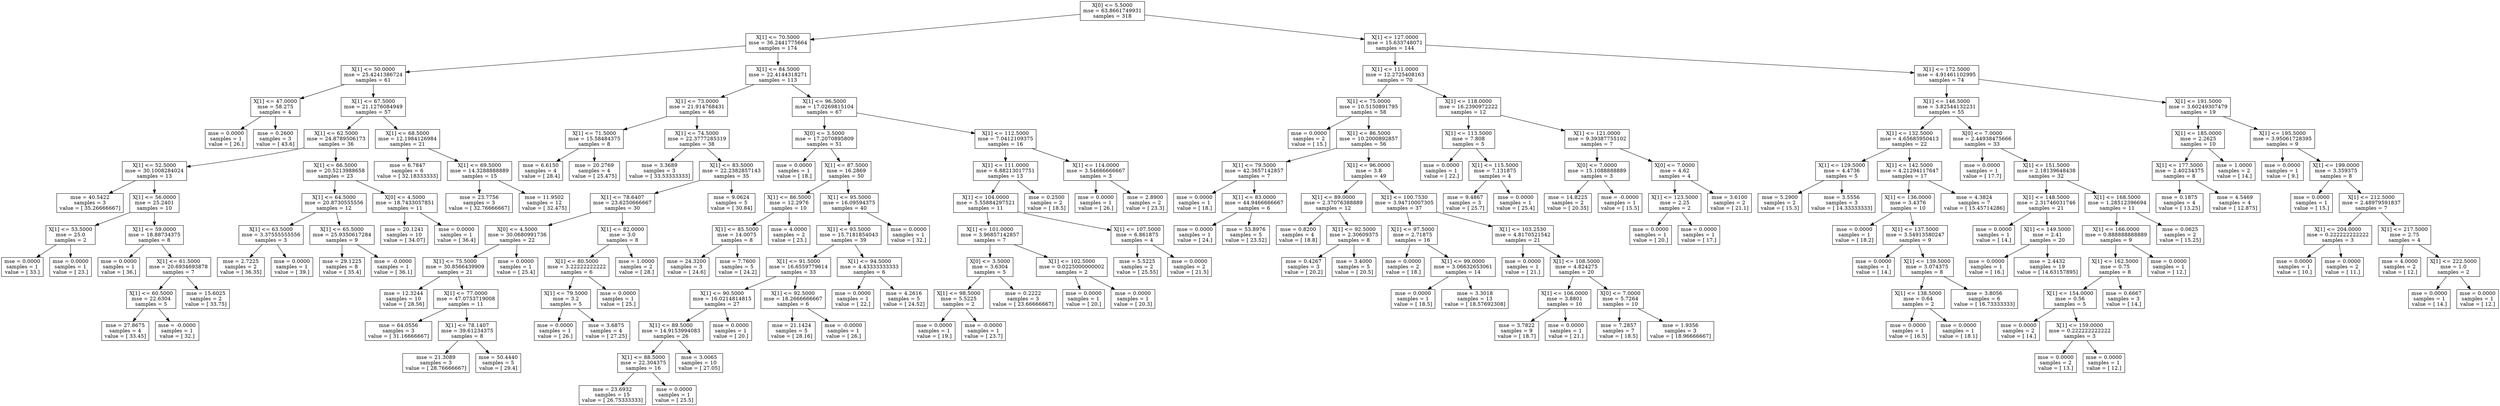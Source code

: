digraph Tree {
0 [label="X[0] <= 5.5000\nmse = 63.8661749931\nsamples = 318", shape="box"] ;
1 [label="X[1] <= 70.5000\nmse = 36.2441775664\nsamples = 174", shape="box"] ;
0 -> 1 ;
2 [label="X[1] <= 50.0000\nmse = 25.4241386724\nsamples = 61", shape="box"] ;
1 -> 2 ;
3 [label="X[1] <= 47.0000\nmse = 58.275\nsamples = 4", shape="box"] ;
2 -> 3 ;
4 [label="mse = 0.0000\nsamples = 1\nvalue = [ 26.]", shape="box"] ;
3 -> 4 ;
5 [label="mse = 0.2600\nsamples = 3\nvalue = [ 43.6]", shape="box"] ;
3 -> 5 ;
6 [label="X[1] <= 67.5000\nmse = 21.1276084949\nsamples = 57", shape="box"] ;
2 -> 6 ;
7 [label="X[1] <= 62.5000\nmse = 24.8789506173\nsamples = 36", shape="box"] ;
6 -> 7 ;
8 [label="X[1] <= 52.5000\nmse = 30.1008284024\nsamples = 13", shape="box"] ;
7 -> 8 ;
9 [label="mse = 40.5422\nsamples = 3\nvalue = [ 35.26666667]", shape="box"] ;
8 -> 9 ;
10 [label="X[1] <= 56.0000\nmse = 25.2401\nsamples = 10", shape="box"] ;
8 -> 10 ;
11 [label="X[1] <= 53.5000\nmse = 25.0\nsamples = 2", shape="box"] ;
10 -> 11 ;
12 [label="mse = 0.0000\nsamples = 1\nvalue = [ 33.]", shape="box"] ;
11 -> 12 ;
13 [label="mse = 0.0000\nsamples = 1\nvalue = [ 23.]", shape="box"] ;
11 -> 13 ;
14 [label="X[1] <= 59.0000\nmse = 18.88734375\nsamples = 8", shape="box"] ;
10 -> 14 ;
15 [label="mse = 0.0000\nsamples = 1\nvalue = [ 36.]", shape="box"] ;
14 -> 15 ;
16 [label="X[1] <= 61.5000\nmse = 20.6934693878\nsamples = 7", shape="box"] ;
14 -> 16 ;
17 [label="X[1] <= 60.5000\nmse = 22.6304\nsamples = 5", shape="box"] ;
16 -> 17 ;
18 [label="mse = 27.8675\nsamples = 4\nvalue = [ 33.45]", shape="box"] ;
17 -> 18 ;
19 [label="mse = -0.0000\nsamples = 1\nvalue = [ 32.]", shape="box"] ;
17 -> 19 ;
20 [label="mse = 15.6025\nsamples = 2\nvalue = [ 33.75]", shape="box"] ;
16 -> 20 ;
21 [label="X[1] <= 66.5000\nmse = 20.5213988658\nsamples = 23", shape="box"] ;
7 -> 21 ;
22 [label="X[1] <= 64.5000\nmse = 20.8730555556\nsamples = 12", shape="box"] ;
21 -> 22 ;
23 [label="X[1] <= 63.5000\nmse = 3.37555555556\nsamples = 3", shape="box"] ;
22 -> 23 ;
24 [label="mse = 2.7225\nsamples = 2\nvalue = [ 36.35]", shape="box"] ;
23 -> 24 ;
25 [label="mse = 0.0000\nsamples = 1\nvalue = [ 39.]", shape="box"] ;
23 -> 25 ;
26 [label="X[1] <= 65.5000\nmse = 25.9350617284\nsamples = 9", shape="box"] ;
22 -> 26 ;
27 [label="mse = 29.1225\nsamples = 8\nvalue = [ 35.4]", shape="box"] ;
26 -> 27 ;
28 [label="mse = -0.0000\nsamples = 1\nvalue = [ 36.1]", shape="box"] ;
26 -> 28 ;
29 [label="X[0] <= 4.5000\nmse = 18.7433057851\nsamples = 11", shape="box"] ;
21 -> 29 ;
30 [label="mse = 20.1241\nsamples = 10\nvalue = [ 34.07]", shape="box"] ;
29 -> 30 ;
31 [label="mse = 0.0000\nsamples = 1\nvalue = [ 36.4]", shape="box"] ;
29 -> 31 ;
32 [label="X[1] <= 68.5000\nmse = 12.1984126984\nsamples = 21", shape="box"] ;
6 -> 32 ;
33 [label="mse = 6.7847\nsamples = 6\nvalue = [ 32.18333333]", shape="box"] ;
32 -> 33 ;
34 [label="X[1] <= 69.5000\nmse = 14.3288888889\nsamples = 15", shape="box"] ;
32 -> 34 ;
35 [label="mse = 23.7756\nsamples = 3\nvalue = [ 32.76666667]", shape="box"] ;
34 -> 35 ;
36 [label="mse = 11.9502\nsamples = 12\nvalue = [ 32.475]", shape="box"] ;
34 -> 36 ;
37 [label="X[1] <= 84.5000\nmse = 22.4144318271\nsamples = 113", shape="box"] ;
1 -> 37 ;
38 [label="X[1] <= 73.0000\nmse = 21.914768431\nsamples = 46", shape="box"] ;
37 -> 38 ;
39 [label="X[1] <= 71.5000\nmse = 15.58484375\nsamples = 8", shape="box"] ;
38 -> 39 ;
40 [label="mse = 6.6150\nsamples = 4\nvalue = [ 28.4]", shape="box"] ;
39 -> 40 ;
41 [label="mse = 20.2769\nsamples = 4\nvalue = [ 25.475]", shape="box"] ;
39 -> 41 ;
42 [label="X[1] <= 74.5000\nmse = 22.3777285319\nsamples = 38", shape="box"] ;
38 -> 42 ;
43 [label="mse = 3.3689\nsamples = 3\nvalue = [ 33.53333333]", shape="box"] ;
42 -> 43 ;
44 [label="X[1] <= 83.5000\nmse = 22.2382857143\nsamples = 35", shape="box"] ;
42 -> 44 ;
45 [label="X[1] <= 78.6407\nmse = 23.6250666667\nsamples = 30", shape="box"] ;
44 -> 45 ;
46 [label="X[0] <= 4.5000\nmse = 30.0680991736\nsamples = 22", shape="box"] ;
45 -> 46 ;
47 [label="X[1] <= 75.5000\nmse = 30.8566439909\nsamples = 21", shape="box"] ;
46 -> 47 ;
48 [label="mse = 12.3244\nsamples = 10\nvalue = [ 28.56]", shape="box"] ;
47 -> 48 ;
49 [label="X[1] <= 77.0000\nmse = 47.0753719008\nsamples = 11", shape="box"] ;
47 -> 49 ;
50 [label="mse = 64.0556\nsamples = 3\nvalue = [ 31.16666667]", shape="box"] ;
49 -> 50 ;
51 [label="X[1] <= 78.1407\nmse = 39.61234375\nsamples = 8", shape="box"] ;
49 -> 51 ;
52 [label="mse = 21.3089\nsamples = 3\nvalue = [ 28.76666667]", shape="box"] ;
51 -> 52 ;
53 [label="mse = 50.4440\nsamples = 5\nvalue = [ 29.4]", shape="box"] ;
51 -> 53 ;
54 [label="mse = 0.0000\nsamples = 1\nvalue = [ 25.4]", shape="box"] ;
46 -> 54 ;
55 [label="X[1] <= 82.0000\nmse = 3.0\nsamples = 8", shape="box"] ;
45 -> 55 ;
56 [label="X[1] <= 80.5000\nmse = 3.22222222222\nsamples = 6", shape="box"] ;
55 -> 56 ;
57 [label="X[1] <= 79.5000\nmse = 3.2\nsamples = 5", shape="box"] ;
56 -> 57 ;
58 [label="mse = 0.0000\nsamples = 1\nvalue = [ 26.]", shape="box"] ;
57 -> 58 ;
59 [label="mse = 3.6875\nsamples = 4\nvalue = [ 27.25]", shape="box"] ;
57 -> 59 ;
60 [label="mse = 0.0000\nsamples = 1\nvalue = [ 25.]", shape="box"] ;
56 -> 60 ;
61 [label="mse = 1.0000\nsamples = 2\nvalue = [ 28.]", shape="box"] ;
55 -> 61 ;
62 [label="mse = 9.0624\nsamples = 5\nvalue = [ 30.84]", shape="box"] ;
44 -> 62 ;
63 [label="X[1] <= 96.5000\nmse = 17.0269815104\nsamples = 67", shape="box"] ;
37 -> 63 ;
64 [label="X[0] <= 3.5000\nmse = 17.2070895809\nsamples = 51", shape="box"] ;
63 -> 64 ;
65 [label="mse = 0.0000\nsamples = 1\nvalue = [ 18.]", shape="box"] ;
64 -> 65 ;
66 [label="X[1] <= 87.5000\nmse = 16.2869\nsamples = 50", shape="box"] ;
64 -> 66 ;
67 [label="X[1] <= 86.5000\nmse = 12.2976\nsamples = 10", shape="box"] ;
66 -> 67 ;
68 [label="X[1] <= 85.5000\nmse = 14.0075\nsamples = 8", shape="box"] ;
67 -> 68 ;
69 [label="mse = 24.3200\nsamples = 3\nvalue = [ 24.6]", shape="box"] ;
68 -> 69 ;
70 [label="mse = 7.7600\nsamples = 5\nvalue = [ 24.2]", shape="box"] ;
68 -> 70 ;
71 [label="mse = 4.0000\nsamples = 2\nvalue = [ 23.]", shape="box"] ;
67 -> 71 ;
72 [label="X[1] <= 95.5000\nmse = 16.09594375\nsamples = 40", shape="box"] ;
66 -> 72 ;
73 [label="X[1] <= 93.5000\nmse = 15.7181854043\nsamples = 39", shape="box"] ;
72 -> 73 ;
74 [label="X[1] <= 91.5000\nmse = 16.6559779614\nsamples = 33", shape="box"] ;
73 -> 74 ;
75 [label="X[1] <= 90.5000\nmse = 16.0214814815\nsamples = 27", shape="box"] ;
74 -> 75 ;
76 [label="X[1] <= 89.5000\nmse = 14.9153994083\nsamples = 26", shape="box"] ;
75 -> 76 ;
77 [label="X[1] <= 88.5000\nmse = 22.304375\nsamples = 16", shape="box"] ;
76 -> 77 ;
78 [label="mse = 23.6932\nsamples = 15\nvalue = [ 26.75333333]", shape="box"] ;
77 -> 78 ;
79 [label="mse = 0.0000\nsamples = 1\nvalue = [ 25.5]", shape="box"] ;
77 -> 79 ;
80 [label="mse = 3.0065\nsamples = 10\nvalue = [ 27.05]", shape="box"] ;
76 -> 80 ;
81 [label="mse = 0.0000\nsamples = 1\nvalue = [ 20.]", shape="box"] ;
75 -> 81 ;
82 [label="X[1] <= 92.5000\nmse = 18.2666666667\nsamples = 6", shape="box"] ;
74 -> 82 ;
83 [label="mse = 21.1424\nsamples = 5\nvalue = [ 28.16]", shape="box"] ;
82 -> 83 ;
84 [label="mse = -0.0000\nsamples = 1\nvalue = [ 26.]", shape="box"] ;
82 -> 84 ;
85 [label="X[1] <= 94.5000\nmse = 4.43333333333\nsamples = 6", shape="box"] ;
73 -> 85 ;
86 [label="mse = 0.0000\nsamples = 1\nvalue = [ 22.]", shape="box"] ;
85 -> 86 ;
87 [label="mse = 4.2616\nsamples = 5\nvalue = [ 24.52]", shape="box"] ;
85 -> 87 ;
88 [label="mse = 0.0000\nsamples = 1\nvalue = [ 32.]", shape="box"] ;
72 -> 88 ;
89 [label="X[1] <= 112.5000\nmse = 7.0412109375\nsamples = 16", shape="box"] ;
63 -> 89 ;
90 [label="X[1] <= 111.0000\nmse = 6.88213017751\nsamples = 13", shape="box"] ;
89 -> 90 ;
91 [label="X[1] <= 104.0000\nmse = 5.55884297521\nsamples = 11", shape="box"] ;
90 -> 91 ;
92 [label="X[1] <= 101.0000\nmse = 3.96857142857\nsamples = 7", shape="box"] ;
91 -> 92 ;
93 [label="X[0] <= 3.5000\nmse = 3.6304\nsamples = 5", shape="box"] ;
92 -> 93 ;
94 [label="X[1] <= 98.5000\nmse = 5.5225\nsamples = 2", shape="box"] ;
93 -> 94 ;
95 [label="mse = 0.0000\nsamples = 1\nvalue = [ 19.]", shape="box"] ;
94 -> 95 ;
96 [label="mse = -0.0000\nsamples = 1\nvalue = [ 23.7]", shape="box"] ;
94 -> 96 ;
97 [label="mse = 0.2222\nsamples = 3\nvalue = [ 23.66666667]", shape="box"] ;
93 -> 97 ;
98 [label="X[1] <= 102.5000\nmse = 0.0225000000002\nsamples = 2", shape="box"] ;
92 -> 98 ;
99 [label="mse = 0.0000\nsamples = 1\nvalue = [ 20.]", shape="box"] ;
98 -> 99 ;
100 [label="mse = 0.0000\nsamples = 1\nvalue = [ 20.3]", shape="box"] ;
98 -> 100 ;
101 [label="X[1] <= 107.5000\nmse = 6.861875\nsamples = 4", shape="box"] ;
91 -> 101 ;
102 [label="mse = 5.5225\nsamples = 2\nvalue = [ 25.55]", shape="box"] ;
101 -> 102 ;
103 [label="mse = 0.0000\nsamples = 2\nvalue = [ 21.5]", shape="box"] ;
101 -> 103 ;
104 [label="mse = 0.2500\nsamples = 2\nvalue = [ 18.5]", shape="box"] ;
90 -> 104 ;
105 [label="X[1] <= 114.0000\nmse = 3.54666666667\nsamples = 3", shape="box"] ;
89 -> 105 ;
106 [label="mse = 0.0000\nsamples = 1\nvalue = [ 26.]", shape="box"] ;
105 -> 106 ;
107 [label="mse = 2.8900\nsamples = 2\nvalue = [ 23.3]", shape="box"] ;
105 -> 107 ;
108 [label="X[1] <= 127.0000\nmse = 15.633748071\nsamples = 144", shape="box"] ;
0 -> 108 ;
109 [label="X[1] <= 111.0000\nmse = 12.2725408163\nsamples = 70", shape="box"] ;
108 -> 109 ;
110 [label="X[1] <= 75.0000\nmse = 10.5150891795\nsamples = 58", shape="box"] ;
109 -> 110 ;
111 [label="mse = 0.0000\nsamples = 2\nvalue = [ 15.]", shape="box"] ;
110 -> 111 ;
112 [label="X[1] <= 86.5000\nmse = 10.2000892857\nsamples = 56", shape="box"] ;
110 -> 112 ;
113 [label="X[1] <= 79.5000\nmse = 42.3657142857\nsamples = 7", shape="box"] ;
112 -> 113 ;
114 [label="mse = 0.0000\nsamples = 1\nvalue = [ 18.]", shape="box"] ;
113 -> 114 ;
115 [label="X[1] <= 83.0000\nmse = 44.9466666667\nsamples = 6", shape="box"] ;
113 -> 115 ;
116 [label="mse = 0.0000\nsamples = 1\nvalue = [ 24.]", shape="box"] ;
115 -> 116 ;
117 [label="mse = 53.8976\nsamples = 5\nvalue = [ 23.52]", shape="box"] ;
115 -> 117 ;
118 [label="X[1] <= 96.0000\nmse = 3.8\nsamples = 49", shape="box"] ;
112 -> 118 ;
119 [label="X[1] <= 89.0000\nmse = 2.37076388889\nsamples = 12", shape="box"] ;
118 -> 119 ;
120 [label="mse = 0.8200\nsamples = 4\nvalue = [ 18.8]", shape="box"] ;
119 -> 120 ;
121 [label="X[1] <= 92.5000\nmse = 2.30609375\nsamples = 8", shape="box"] ;
119 -> 121 ;
122 [label="mse = 0.4267\nsamples = 3\nvalue = [ 20.2]", shape="box"] ;
121 -> 122 ;
123 [label="mse = 3.4000\nsamples = 5\nvalue = [ 20.5]", shape="box"] ;
121 -> 123 ;
124 [label="X[1] <= 100.7530\nmse = 3.94710007305\nsamples = 37", shape="box"] ;
118 -> 124 ;
125 [label="X[1] <= 97.5000\nmse = 2.71875\nsamples = 16", shape="box"] ;
124 -> 125 ;
126 [label="mse = 0.0000\nsamples = 2\nvalue = [ 18.]", shape="box"] ;
125 -> 126 ;
127 [label="X[1] <= 99.0000\nmse = 3.06632653061\nsamples = 14", shape="box"] ;
125 -> 127 ;
128 [label="mse = 0.0000\nsamples = 1\nvalue = [ 18.5]", shape="box"] ;
127 -> 128 ;
129 [label="mse = 3.3018\nsamples = 13\nvalue = [ 18.57692308]", shape="box"] ;
127 -> 129 ;
130 [label="X[1] <= 103.2530\nmse = 4.8170521542\nsamples = 21", shape="box"] ;
124 -> 130 ;
131 [label="mse = 0.0000\nsamples = 1\nvalue = [ 21.]", shape="box"] ;
130 -> 131 ;
132 [label="X[1] <= 108.5000\nmse = 4.824275\nsamples = 20", shape="box"] ;
130 -> 132 ;
133 [label="X[1] <= 106.0000\nmse = 3.8801\nsamples = 10", shape="box"] ;
132 -> 133 ;
134 [label="mse = 3.7822\nsamples = 9\nvalue = [ 18.7]", shape="box"] ;
133 -> 134 ;
135 [label="mse = 0.0000\nsamples = 1\nvalue = [ 21.]", shape="box"] ;
133 -> 135 ;
136 [label="X[0] <= 7.0000\nmse = 5.7264\nsamples = 10", shape="box"] ;
132 -> 136 ;
137 [label="mse = 7.2857\nsamples = 7\nvalue = [ 18.5]", shape="box"] ;
136 -> 137 ;
138 [label="mse = 1.9356\nsamples = 3\nvalue = [ 18.96666667]", shape="box"] ;
136 -> 138 ;
139 [label="X[1] <= 118.0000\nmse = 16.2390972222\nsamples = 12", shape="box"] ;
109 -> 139 ;
140 [label="X[1] <= 113.5000\nmse = 7.808\nsamples = 5", shape="box"] ;
139 -> 140 ;
141 [label="mse = 0.0000\nsamples = 1\nvalue = [ 22.]", shape="box"] ;
140 -> 141 ;
142 [label="X[1] <= 115.5000\nmse = 7.131875\nsamples = 4", shape="box"] ;
140 -> 142 ;
143 [label="mse = 9.4867\nsamples = 3\nvalue = [ 25.7]", shape="box"] ;
142 -> 143 ;
144 [label="mse = 0.0000\nsamples = 1\nvalue = [ 25.4]", shape="box"] ;
142 -> 144 ;
145 [label="X[1] <= 121.0000\nmse = 9.39387755102\nsamples = 7", shape="box"] ;
139 -> 145 ;
146 [label="X[0] <= 7.0000\nmse = 15.1088888889\nsamples = 3", shape="box"] ;
145 -> 146 ;
147 [label="mse = 14.8225\nsamples = 2\nvalue = [ 20.35]", shape="box"] ;
146 -> 147 ;
148 [label="mse = -0.0000\nsamples = 1\nvalue = [ 15.5]", shape="box"] ;
146 -> 148 ;
149 [label="X[0] <= 7.0000\nmse = 4.62\nsamples = 4", shape="box"] ;
145 -> 149 ;
150 [label="X[1] <= 123.5000\nmse = 2.25\nsamples = 2", shape="box"] ;
149 -> 150 ;
151 [label="mse = 0.0000\nsamples = 1\nvalue = [ 20.]", shape="box"] ;
150 -> 151 ;
152 [label="mse = 0.0000\nsamples = 1\nvalue = [ 17.]", shape="box"] ;
150 -> 152 ;
153 [label="mse = 3.6100\nsamples = 2\nvalue = [ 21.1]", shape="box"] ;
149 -> 153 ;
154 [label="X[1] <= 172.5000\nmse = 4.91461102995\nsamples = 74", shape="box"] ;
108 -> 154 ;
155 [label="X[1] <= 146.5000\nmse = 3.82544132231\nsamples = 55", shape="box"] ;
154 -> 155 ;
156 [label="X[1] <= 132.5000\nmse = 4.65685950413\nsamples = 22", shape="box"] ;
155 -> 156 ;
157 [label="X[1] <= 129.5000\nmse = 4.4736\nsamples = 5", shape="box"] ;
156 -> 157 ;
158 [label="mse = 5.2900\nsamples = 2\nvalue = [ 15.3]", shape="box"] ;
157 -> 158 ;
159 [label="mse = 3.5556\nsamples = 3\nvalue = [ 14.33333333]", shape="box"] ;
157 -> 159 ;
160 [label="X[1] <= 142.5000\nmse = 4.21294117647\nsamples = 17", shape="box"] ;
156 -> 160 ;
161 [label="X[1] <= 136.0000\nmse = 3.4376\nsamples = 10", shape="box"] ;
160 -> 161 ;
162 [label="mse = 0.0000\nsamples = 1\nvalue = [ 18.2]", shape="box"] ;
161 -> 162 ;
163 [label="X[1] <= 137.5000\nmse = 3.54913580247\nsamples = 9", shape="box"] ;
161 -> 163 ;
164 [label="mse = 0.0000\nsamples = 1\nvalue = [ 14.]", shape="box"] ;
163 -> 164 ;
165 [label="X[1] <= 139.5000\nmse = 3.074375\nsamples = 8", shape="box"] ;
163 -> 165 ;
166 [label="X[1] <= 138.5000\nmse = 0.64\nsamples = 2", shape="box"] ;
165 -> 166 ;
167 [label="mse = 0.0000\nsamples = 1\nvalue = [ 16.5]", shape="box"] ;
166 -> 167 ;
168 [label="mse = 0.0000\nsamples = 1\nvalue = [ 18.1]", shape="box"] ;
166 -> 168 ;
169 [label="mse = 3.8056\nsamples = 6\nvalue = [ 16.73333333]", shape="box"] ;
165 -> 169 ;
170 [label="mse = 4.3824\nsamples = 7\nvalue = [ 15.45714286]", shape="box"] ;
160 -> 170 ;
171 [label="X[0] <= 7.0000\nmse = 2.44938475666\nsamples = 33", shape="box"] ;
155 -> 171 ;
172 [label="mse = 0.0000\nsamples = 1\nvalue = [ 17.7]", shape="box"] ;
171 -> 172 ;
173 [label="X[1] <= 151.5000\nmse = 2.18139648438\nsamples = 32", shape="box"] ;
171 -> 173 ;
174 [label="X[1] <= 148.5000\nmse = 2.31746031746\nsamples = 21", shape="box"] ;
173 -> 174 ;
175 [label="mse = 0.0000\nsamples = 1\nvalue = [ 14.]", shape="box"] ;
174 -> 175 ;
176 [label="X[1] <= 149.5000\nmse = 2.41\nsamples = 20", shape="box"] ;
174 -> 176 ;
177 [label="mse = 0.0000\nsamples = 1\nvalue = [ 16.]", shape="box"] ;
176 -> 177 ;
178 [label="mse = 2.4432\nsamples = 19\nvalue = [ 14.63157895]", shape="box"] ;
176 -> 178 ;
179 [label="X[1] <= 168.5000\nmse = 1.28512396694\nsamples = 11", shape="box"] ;
173 -> 179 ;
180 [label="X[1] <= 166.0000\nmse = 0.888888888889\nsamples = 9", shape="box"] ;
179 -> 180 ;
181 [label="X[1] <= 162.5000\nmse = 0.75\nsamples = 8", shape="box"] ;
180 -> 181 ;
182 [label="X[1] <= 154.0000\nmse = 0.56\nsamples = 5", shape="box"] ;
181 -> 182 ;
183 [label="mse = 0.0000\nsamples = 2\nvalue = [ 14.]", shape="box"] ;
182 -> 183 ;
184 [label="X[1] <= 159.0000\nmse = 0.222222222222\nsamples = 3", shape="box"] ;
182 -> 184 ;
185 [label="mse = 0.0000\nsamples = 2\nvalue = [ 13.]", shape="box"] ;
184 -> 185 ;
186 [label="mse = 0.0000\nsamples = 1\nvalue = [ 12.]", shape="box"] ;
184 -> 186 ;
187 [label="mse = 0.6667\nsamples = 3\nvalue = [ 14.]", shape="box"] ;
181 -> 187 ;
188 [label="mse = 0.0000\nsamples = 1\nvalue = [ 12.]", shape="box"] ;
180 -> 188 ;
189 [label="mse = 0.0625\nsamples = 2\nvalue = [ 15.25]", shape="box"] ;
179 -> 189 ;
190 [label="X[1] <= 191.5000\nmse = 3.60249307479\nsamples = 19", shape="box"] ;
154 -> 190 ;
191 [label="X[1] <= 185.0000\nmse = 2.2625\nsamples = 10", shape="box"] ;
190 -> 191 ;
192 [label="X[1] <= 177.5000\nmse = 2.40234375\nsamples = 8", shape="box"] ;
191 -> 192 ;
193 [label="mse = 0.1875\nsamples = 4\nvalue = [ 13.25]", shape="box"] ;
192 -> 193 ;
194 [label="mse = 4.5469\nsamples = 4\nvalue = [ 12.875]", shape="box"] ;
192 -> 194 ;
195 [label="mse = 1.0000\nsamples = 2\nvalue = [ 14.]", shape="box"] ;
191 -> 195 ;
196 [label="X[1] <= 195.5000\nmse = 3.95061728395\nsamples = 9", shape="box"] ;
190 -> 196 ;
197 [label="mse = 0.0000\nsamples = 1\nvalue = [ 9.]", shape="box"] ;
196 -> 197 ;
198 [label="X[1] <= 199.0000\nmse = 3.359375\nsamples = 8", shape="box"] ;
196 -> 198 ;
199 [label="mse = 0.0000\nsamples = 1\nvalue = [ 15.]", shape="box"] ;
198 -> 199 ;
200 [label="X[1] <= 212.5000\nmse = 2.48979591837\nsamples = 7", shape="box"] ;
198 -> 200 ;
201 [label="X[1] <= 204.0000\nmse = 0.222222222222\nsamples = 3", shape="box"] ;
200 -> 201 ;
202 [label="mse = 0.0000\nsamples = 1\nvalue = [ 10.]", shape="box"] ;
201 -> 202 ;
203 [label="mse = 0.0000\nsamples = 2\nvalue = [ 11.]", shape="box"] ;
201 -> 203 ;
204 [label="X[1] <= 217.5000\nmse = 2.75\nsamples = 4", shape="box"] ;
200 -> 204 ;
205 [label="mse = 4.0000\nsamples = 2\nvalue = [ 12.]", shape="box"] ;
204 -> 205 ;
206 [label="X[1] <= 222.5000\nmse = 1.0\nsamples = 2", shape="box"] ;
204 -> 206 ;
207 [label="mse = 0.0000\nsamples = 1\nvalue = [ 14.]", shape="box"] ;
206 -> 207 ;
208 [label="mse = 0.0000\nsamples = 1\nvalue = [ 12.]", shape="box"] ;
206 -> 208 ;
}